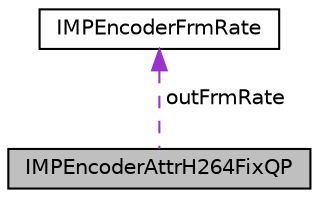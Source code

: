 digraph "IMPEncoderAttrH264FixQP"
{
  edge [fontname="Helvetica",fontsize="10",labelfontname="Helvetica",labelfontsize="10"];
  node [fontname="Helvetica",fontsize="10",shape=record];
  Node1 [label="IMPEncoderAttrH264FixQP",height=0.2,width=0.4,color="black", fillcolor="grey75", style="filled", fontcolor="black"];
  Node2 -> Node1 [dir="back",color="darkorchid3",fontsize="10",style="dashed",label=" outFrmRate" ,fontname="Helvetica"];
  Node2 [label="IMPEncoderFrmRate",height=0.2,width=0.4,color="black", fillcolor="white", style="filled",URL="$structIMPEncoderFrmRate.html"];
}
